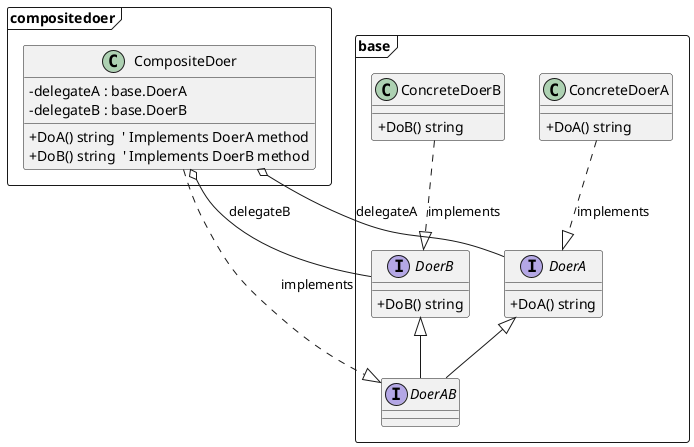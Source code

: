 @startuml CompositeDoerPattern

' スタイル設定 (任意)
skinparam classAttributeIconSize 0
skinparam packageStyle rectangle

' --- Common Base Definitions (Needed for this pattern) ---
package base <<Frame>> {
  interface DoerA {
    + DoA() string
  }
  interface DoerB {
    + DoB() string
  }
  ' Interface composition
  interface DoerAB extends DoerA, DoerB {
  }

  ' Concrete implementations (needed to fulfill the interface dependency)
  class ConcreteDoerA {
    + DoA() string
  }
  class ConcreteDoerB {
    + DoB() string
  }
  ConcreteDoerA ..|> DoerA : implements
  ConcreteDoerB ..|> DoerB : implements
}

' --- Pattern 3: Composite Implementer ---
package compositedoer <<Frame>> {
  class CompositeDoer {
    - delegateA : base.DoerA
    - delegateB : base.DoerB
    + DoA() string  ' Implements DoerA method
    + DoB() string  ' Implements DoerB method
  }
  ' Aggregation relationship (has-a interface for delegation)
  CompositeDoer o-- base.DoerA : delegateA
  CompositeDoer o-- base.DoerB : delegateB

  ' Implementation relationship (implements the combined interface)
  CompositeDoer ..|> base.DoerAB : implements
}

' Example Usage/Dependency (Optional)
' SomeClient -> CompositeDoer : uses (as DoerAB)
' SomeClient --> ConcreteDoerA : creates/injects
' SomeClient --> ConcreteDoerB : creates/injects

@enduml